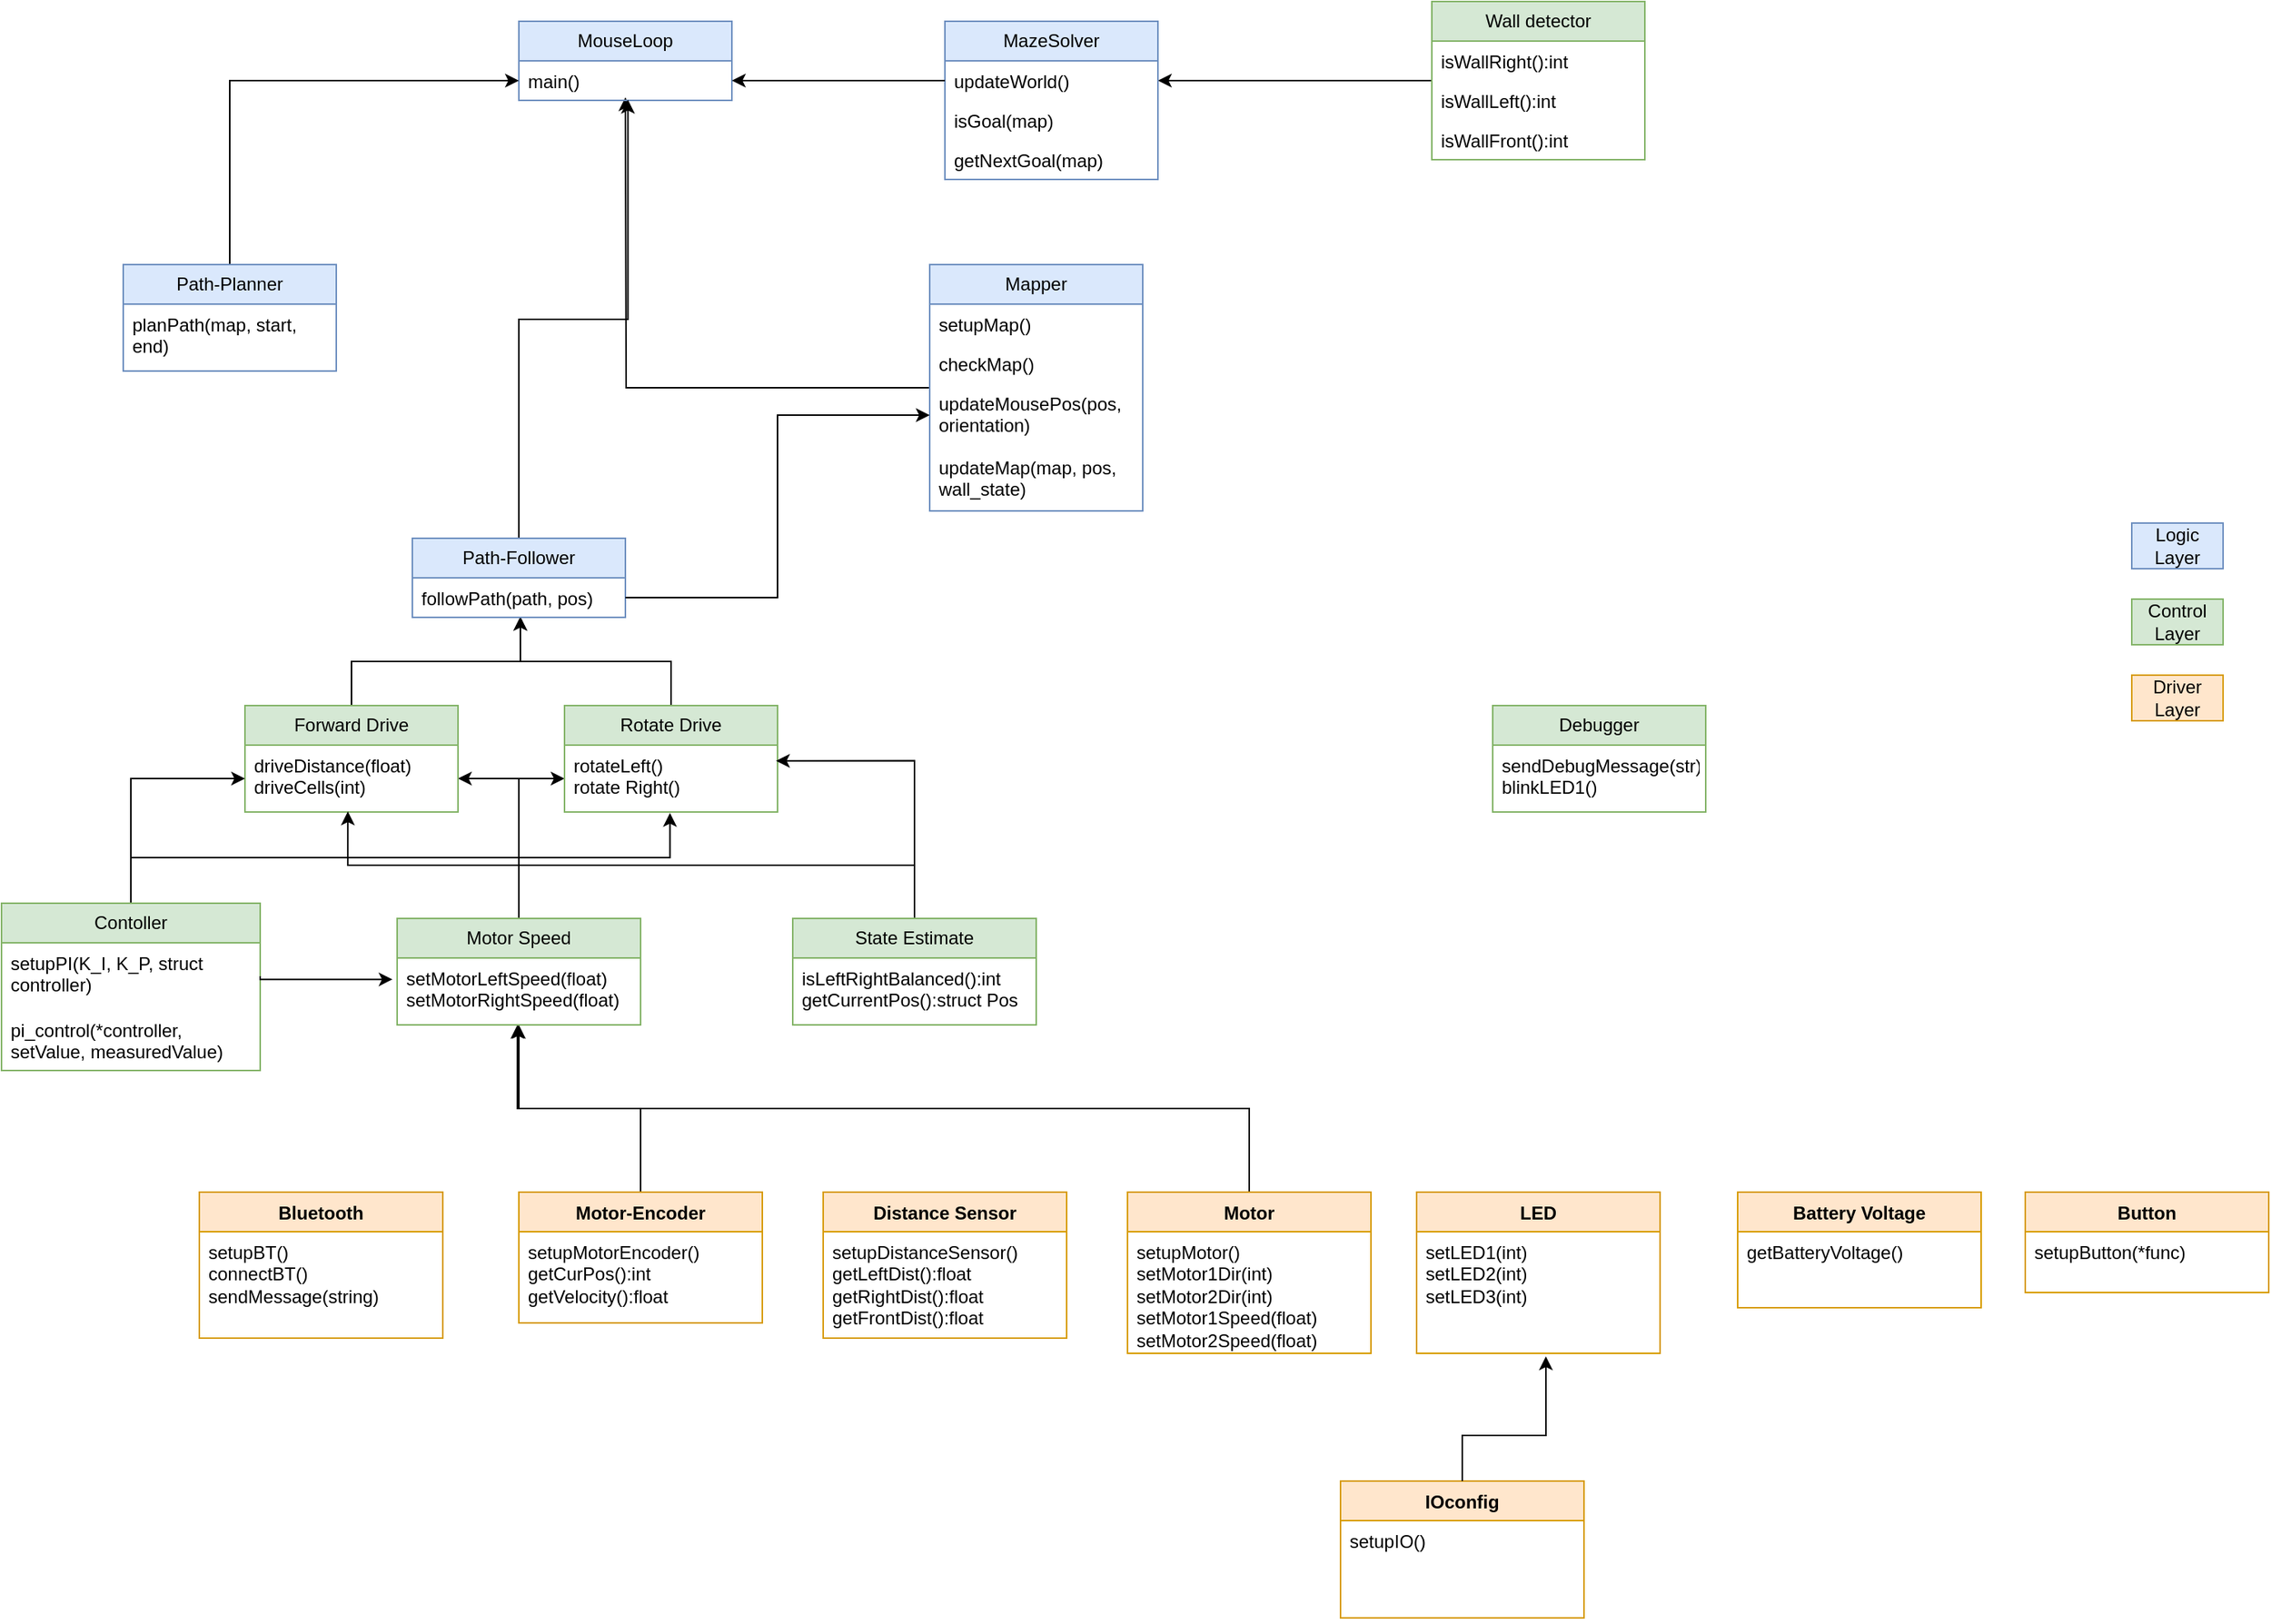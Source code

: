 <mxfile version="21.6.9" type="github">
  <diagram id="C5RBs43oDa-KdzZeNtuy" name="Page-1">
    <mxGraphModel dx="1457" dy="1589" grid="1" gridSize="10" guides="1" tooltips="1" connect="1" arrows="1" fold="1" page="1" pageScale="1" pageWidth="827" pageHeight="1169" math="0" shadow="0">
      <root>
        <mxCell id="WIyWlLk6GJQsqaUBKTNV-0" />
        <mxCell id="WIyWlLk6GJQsqaUBKTNV-1" parent="WIyWlLk6GJQsqaUBKTNV-0" />
        <mxCell id="czigmZRqxlCVBja09hjT-0" value="Bluetooth" style="swimlane;fontStyle=1;align=center;verticalAlign=top;childLayout=stackLayout;horizontal=1;startSize=26;horizontalStack=0;resizeParent=1;resizeParentMax=0;resizeLast=0;collapsible=1;marginBottom=0;whiteSpace=wrap;html=1;fillColor=#ffe6cc;strokeColor=#d79b00;" parent="WIyWlLk6GJQsqaUBKTNV-1" vertex="1">
          <mxGeometry x="70" y="520" width="160" height="96" as="geometry" />
        </mxCell>
        <mxCell id="czigmZRqxlCVBja09hjT-3" value="setupBT()&lt;br&gt;connectBT()&lt;br&gt;sendMessage(string)&lt;br&gt;" style="text;strokeColor=#d79b00;fillColor=none;align=left;verticalAlign=top;spacingLeft=4;spacingRight=4;overflow=hidden;rotatable=0;points=[[0,0.5],[1,0.5]];portConstraint=eastwest;whiteSpace=wrap;html=1;" parent="czigmZRqxlCVBja09hjT-0" vertex="1">
          <mxGeometry y="26" width="160" height="70" as="geometry" />
        </mxCell>
        <mxCell id="czigmZRqxlCVBja09hjT-52" value="" style="edgeStyle=orthogonalEdgeStyle;rounded=0;orthogonalLoop=1;jettySize=auto;html=1;" parent="WIyWlLk6GJQsqaUBKTNV-1" source="czigmZRqxlCVBja09hjT-4" target="czigmZRqxlCVBja09hjT-31" edge="1">
          <mxGeometry relative="1" as="geometry">
            <Array as="points">
              <mxPoint x="360" y="465" />
              <mxPoint x="280" y="465" />
            </Array>
          </mxGeometry>
        </mxCell>
        <mxCell id="czigmZRqxlCVBja09hjT-4" value="Motor-Encoder" style="swimlane;fontStyle=1;align=center;verticalAlign=top;childLayout=stackLayout;horizontal=1;startSize=26;horizontalStack=0;resizeParent=1;resizeParentMax=0;resizeLast=0;collapsible=1;marginBottom=0;whiteSpace=wrap;html=1;fillColor=#ffe6cc;strokeColor=#d79b00;" parent="WIyWlLk6GJQsqaUBKTNV-1" vertex="1">
          <mxGeometry x="280" y="520" width="160" height="86" as="geometry" />
        </mxCell>
        <mxCell id="czigmZRqxlCVBja09hjT-7" value="setupMotorEncoder()&lt;br&gt;getCurPos():int&lt;br&gt;getVelocity():float&lt;br&gt;&lt;br&gt;" style="text;strokeColor=#d79b00;fillColor=none;align=left;verticalAlign=top;spacingLeft=4;spacingRight=4;overflow=hidden;rotatable=0;points=[[0,0.5],[1,0.5]];portConstraint=eastwest;whiteSpace=wrap;html=1;" parent="czigmZRqxlCVBja09hjT-4" vertex="1">
          <mxGeometry y="26" width="160" height="60" as="geometry" />
        </mxCell>
        <mxCell id="czigmZRqxlCVBja09hjT-8" value="Distance Sensor" style="swimlane;fontStyle=1;align=center;verticalAlign=top;childLayout=stackLayout;horizontal=1;startSize=26;horizontalStack=0;resizeParent=1;resizeParentMax=0;resizeLast=0;collapsible=1;marginBottom=0;whiteSpace=wrap;html=1;fillColor=#ffe6cc;strokeColor=#d79b00;" parent="WIyWlLk6GJQsqaUBKTNV-1" vertex="1">
          <mxGeometry x="480" y="520" width="160" height="96" as="geometry" />
        </mxCell>
        <mxCell id="czigmZRqxlCVBja09hjT-11" value="setupDistanceSensor()&lt;br&gt;getLeftDist():float&lt;br&gt;getRightDist():float&lt;br&gt;getFrontDist():float" style="text;strokeColor=#d79b00;fillColor=none;align=left;verticalAlign=top;spacingLeft=4;spacingRight=4;overflow=hidden;rotatable=0;points=[[0,0.5],[1,0.5]];portConstraint=eastwest;whiteSpace=wrap;html=1;" parent="czigmZRqxlCVBja09hjT-8" vertex="1">
          <mxGeometry y="26" width="160" height="70" as="geometry" />
        </mxCell>
        <mxCell id="czigmZRqxlCVBja09hjT-51" style="edgeStyle=orthogonalEdgeStyle;rounded=0;orthogonalLoop=1;jettySize=auto;html=1;entryX=0.494;entryY=1;entryDx=0;entryDy=0;entryPerimeter=0;" parent="WIyWlLk6GJQsqaUBKTNV-1" source="czigmZRqxlCVBja09hjT-12" target="czigmZRqxlCVBja09hjT-31" edge="1">
          <mxGeometry relative="1" as="geometry" />
        </mxCell>
        <mxCell id="czigmZRqxlCVBja09hjT-12" value="Motor" style="swimlane;fontStyle=1;align=center;verticalAlign=top;childLayout=stackLayout;horizontal=1;startSize=26;horizontalStack=0;resizeParent=1;resizeParentMax=0;resizeLast=0;collapsible=1;marginBottom=0;whiteSpace=wrap;html=1;fillColor=#ffe6cc;strokeColor=#d79b00;" parent="WIyWlLk6GJQsqaUBKTNV-1" vertex="1">
          <mxGeometry x="680" y="520" width="160" height="106" as="geometry" />
        </mxCell>
        <mxCell id="czigmZRqxlCVBja09hjT-15" value="setupMotor()&lt;br&gt;setMotor1Dir(int)&lt;br&gt;setMotor2Dir(int)&lt;br&gt;setMotor1Speed(float)&lt;br&gt;setMotor2Speed(float)" style="text;strokeColor=#d79b00;fillColor=none;align=left;verticalAlign=top;spacingLeft=4;spacingRight=4;overflow=hidden;rotatable=0;points=[[0,0.5],[1,0.5]];portConstraint=eastwest;whiteSpace=wrap;html=1;" parent="czigmZRqxlCVBja09hjT-12" vertex="1">
          <mxGeometry y="26" width="160" height="80" as="geometry" />
        </mxCell>
        <mxCell id="czigmZRqxlCVBja09hjT-16" value="LED" style="swimlane;fontStyle=1;align=center;verticalAlign=top;childLayout=stackLayout;horizontal=1;startSize=26;horizontalStack=0;resizeParent=1;resizeParentMax=0;resizeLast=0;collapsible=1;marginBottom=0;whiteSpace=wrap;html=1;fillColor=#ffe6cc;strokeColor=#d79b00;" parent="WIyWlLk6GJQsqaUBKTNV-1" vertex="1">
          <mxGeometry x="870" y="520" width="160" height="106" as="geometry" />
        </mxCell>
        <mxCell id="czigmZRqxlCVBja09hjT-19" value="setLED1(int)&lt;br&gt;setLED2(int)&lt;br&gt;setLED3(int)" style="text;strokeColor=#d79b00;fillColor=none;align=left;verticalAlign=top;spacingLeft=4;spacingRight=4;overflow=hidden;rotatable=0;points=[[0,0.5],[1,0.5]];portConstraint=eastwest;whiteSpace=wrap;html=1;" parent="czigmZRqxlCVBja09hjT-16" vertex="1">
          <mxGeometry y="26" width="160" height="80" as="geometry" />
        </mxCell>
        <mxCell id="czigmZRqxlCVBja09hjT-20" value="Battery Voltage" style="swimlane;fontStyle=1;align=center;verticalAlign=top;childLayout=stackLayout;horizontal=1;startSize=26;horizontalStack=0;resizeParent=1;resizeParentMax=0;resizeLast=0;collapsible=1;marginBottom=0;whiteSpace=wrap;html=1;fillColor=#ffe6cc;strokeColor=#d79b00;" parent="WIyWlLk6GJQsqaUBKTNV-1" vertex="1">
          <mxGeometry x="1081" y="520" width="160" height="76" as="geometry" />
        </mxCell>
        <mxCell id="czigmZRqxlCVBja09hjT-23" value="getBatteryVoltage()" style="text;strokeColor=#d79b00;fillColor=none;align=left;verticalAlign=top;spacingLeft=4;spacingRight=4;overflow=hidden;rotatable=0;points=[[0,0.5],[1,0.5]];portConstraint=eastwest;whiteSpace=wrap;html=1;" parent="czigmZRqxlCVBja09hjT-20" vertex="1">
          <mxGeometry y="26" width="160" height="50" as="geometry" />
        </mxCell>
        <mxCell id="czigmZRqxlCVBja09hjT-26" value="Button" style="swimlane;fontStyle=1;align=center;verticalAlign=top;childLayout=stackLayout;horizontal=1;startSize=26;horizontalStack=0;resizeParent=1;resizeParentMax=0;resizeLast=0;collapsible=1;marginBottom=0;whiteSpace=wrap;html=1;fillColor=#ffe6cc;strokeColor=#d79b00;" parent="WIyWlLk6GJQsqaUBKTNV-1" vertex="1">
          <mxGeometry x="1270" y="520" width="160" height="66" as="geometry" />
        </mxCell>
        <mxCell id="czigmZRqxlCVBja09hjT-29" value="setupButton(*func)" style="text;strokeColor=#d79b00;fillColor=none;align=left;verticalAlign=top;spacingLeft=4;spacingRight=4;overflow=hidden;rotatable=0;points=[[0,0.5],[1,0.5]];portConstraint=eastwest;whiteSpace=wrap;html=1;" parent="czigmZRqxlCVBja09hjT-26" vertex="1">
          <mxGeometry y="26" width="160" height="40" as="geometry" />
        </mxCell>
        <mxCell id="czigmZRqxlCVBja09hjT-46" style="edgeStyle=orthogonalEdgeStyle;rounded=0;orthogonalLoop=1;jettySize=auto;html=1;entryX=0;entryY=0.5;entryDx=0;entryDy=0;" parent="WIyWlLk6GJQsqaUBKTNV-1" source="czigmZRqxlCVBja09hjT-30" target="czigmZRqxlCVBja09hjT-37" edge="1">
          <mxGeometry relative="1" as="geometry" />
        </mxCell>
        <mxCell id="czigmZRqxlCVBja09hjT-63" style="edgeStyle=orthogonalEdgeStyle;rounded=0;orthogonalLoop=1;jettySize=auto;html=1;" parent="WIyWlLk6GJQsqaUBKTNV-1" source="czigmZRqxlCVBja09hjT-30" target="czigmZRqxlCVBja09hjT-57" edge="1">
          <mxGeometry relative="1" as="geometry" />
        </mxCell>
        <mxCell id="czigmZRqxlCVBja09hjT-30" value="Motor Speed" style="swimlane;fontStyle=0;childLayout=stackLayout;horizontal=1;startSize=26;fillColor=#d5e8d4;horizontalStack=0;resizeParent=1;resizeParentMax=0;resizeLast=0;collapsible=1;marginBottom=0;whiteSpace=wrap;html=1;strokeColor=#82b366;" parent="WIyWlLk6GJQsqaUBKTNV-1" vertex="1">
          <mxGeometry x="200" y="340" width="160" height="70" as="geometry" />
        </mxCell>
        <mxCell id="czigmZRqxlCVBja09hjT-31" value="setMotorLeftSpeed(float)&lt;br&gt;setMotorRightSpeed(float)&lt;br&gt;" style="text;strokeColor=none;fillColor=none;align=left;verticalAlign=top;spacingLeft=4;spacingRight=4;overflow=hidden;rotatable=0;points=[[0,0.5],[1,0.5]];portConstraint=eastwest;whiteSpace=wrap;html=1;" parent="czigmZRqxlCVBja09hjT-30" vertex="1">
          <mxGeometry y="26" width="160" height="44" as="geometry" />
        </mxCell>
        <mxCell id="czigmZRqxlCVBja09hjT-99" style="edgeStyle=orthogonalEdgeStyle;rounded=0;orthogonalLoop=1;jettySize=auto;html=1;entryX=0.507;entryY=0.987;entryDx=0;entryDy=0;entryPerimeter=0;" parent="WIyWlLk6GJQsqaUBKTNV-1" source="czigmZRqxlCVBja09hjT-34" target="czigmZRqxlCVBja09hjT-86" edge="1">
          <mxGeometry relative="1" as="geometry" />
        </mxCell>
        <mxCell id="czigmZRqxlCVBja09hjT-34" value="Forward Drive" style="swimlane;fontStyle=0;childLayout=stackLayout;horizontal=1;startSize=26;fillColor=#d5e8d4;horizontalStack=0;resizeParent=1;resizeParentMax=0;resizeLast=0;collapsible=1;marginBottom=0;whiteSpace=wrap;html=1;strokeColor=#82b366;" parent="WIyWlLk6GJQsqaUBKTNV-1" vertex="1">
          <mxGeometry x="100" y="200" width="140" height="70" as="geometry" />
        </mxCell>
        <mxCell id="czigmZRqxlCVBja09hjT-57" value="driveDistance(float)&lt;br&gt;driveCells(int)" style="text;strokeColor=none;fillColor=none;align=left;verticalAlign=top;spacingLeft=4;spacingRight=4;overflow=hidden;rotatable=0;points=[[0,0.5],[1,0.5]];portConstraint=eastwest;whiteSpace=wrap;html=1;" parent="czigmZRqxlCVBja09hjT-34" vertex="1">
          <mxGeometry y="26" width="140" height="44" as="geometry" />
        </mxCell>
        <mxCell id="czigmZRqxlCVBja09hjT-100" style="edgeStyle=orthogonalEdgeStyle;rounded=0;orthogonalLoop=1;jettySize=auto;html=1;entryX=0.507;entryY=0.987;entryDx=0;entryDy=0;entryPerimeter=0;" parent="WIyWlLk6GJQsqaUBKTNV-1" source="czigmZRqxlCVBja09hjT-36" target="czigmZRqxlCVBja09hjT-86" edge="1">
          <mxGeometry relative="1" as="geometry" />
        </mxCell>
        <mxCell id="czigmZRqxlCVBja09hjT-36" value="Rotate Drive" style="swimlane;fontStyle=0;childLayout=stackLayout;horizontal=1;startSize=26;fillColor=#d5e8d4;horizontalStack=0;resizeParent=1;resizeParentMax=0;resizeLast=0;collapsible=1;marginBottom=0;whiteSpace=wrap;html=1;strokeColor=#82b366;" parent="WIyWlLk6GJQsqaUBKTNV-1" vertex="1">
          <mxGeometry x="310" y="200" width="140" height="70" as="geometry" />
        </mxCell>
        <mxCell id="czigmZRqxlCVBja09hjT-37" value="rotateLeft()&lt;br&gt;rotate Right()" style="text;strokeColor=none;fillColor=none;align=left;verticalAlign=top;spacingLeft=4;spacingRight=4;overflow=hidden;rotatable=0;points=[[0,0.5],[1,0.5]];portConstraint=eastwest;whiteSpace=wrap;html=1;" parent="czigmZRqxlCVBja09hjT-36" vertex="1">
          <mxGeometry y="26" width="140" height="44" as="geometry" />
        </mxCell>
        <mxCell id="czigmZRqxlCVBja09hjT-110" style="edgeStyle=orthogonalEdgeStyle;rounded=0;orthogonalLoop=1;jettySize=auto;html=1;entryX=0.483;entryY=0.992;entryDx=0;entryDy=0;entryPerimeter=0;" parent="WIyWlLk6GJQsqaUBKTNV-1" source="czigmZRqxlCVBja09hjT-38" target="czigmZRqxlCVBja09hjT-57" edge="1">
          <mxGeometry relative="1" as="geometry" />
        </mxCell>
        <mxCell id="czigmZRqxlCVBja09hjT-111" style="edgeStyle=orthogonalEdgeStyle;rounded=0;orthogonalLoop=1;jettySize=auto;html=1;entryX=0.993;entryY=0.235;entryDx=0;entryDy=0;entryPerimeter=0;" parent="WIyWlLk6GJQsqaUBKTNV-1" source="czigmZRqxlCVBja09hjT-38" target="czigmZRqxlCVBja09hjT-37" edge="1">
          <mxGeometry relative="1" as="geometry" />
        </mxCell>
        <mxCell id="czigmZRqxlCVBja09hjT-38" value="State Estimate" style="swimlane;fontStyle=0;childLayout=stackLayout;horizontal=1;startSize=26;fillColor=#d5e8d4;horizontalStack=0;resizeParent=1;resizeParentMax=0;resizeLast=0;collapsible=1;marginBottom=0;whiteSpace=wrap;html=1;strokeColor=#82b366;" parent="WIyWlLk6GJQsqaUBKTNV-1" vertex="1">
          <mxGeometry x="460" y="340" width="160" height="70" as="geometry" />
        </mxCell>
        <mxCell id="czigmZRqxlCVBja09hjT-39" value="isLeftRightBalanced():int&lt;br&gt;getCurrentPos():struct Pos" style="text;strokeColor=none;fillColor=none;align=left;verticalAlign=top;spacingLeft=4;spacingRight=4;overflow=hidden;rotatable=0;points=[[0,0.5],[1,0.5]];portConstraint=eastwest;whiteSpace=wrap;html=1;" parent="czigmZRqxlCVBja09hjT-38" vertex="1">
          <mxGeometry y="26" width="160" height="44" as="geometry" />
        </mxCell>
        <mxCell id="czigmZRqxlCVBja09hjT-106" style="edgeStyle=orthogonalEdgeStyle;rounded=0;orthogonalLoop=1;jettySize=auto;html=1;entryX=1;entryY=0.5;entryDx=0;entryDy=0;" parent="WIyWlLk6GJQsqaUBKTNV-1" source="czigmZRqxlCVBja09hjT-40" target="czigmZRqxlCVBja09hjT-93" edge="1">
          <mxGeometry relative="1" as="geometry" />
        </mxCell>
        <mxCell id="czigmZRqxlCVBja09hjT-40" value="Wall detector" style="swimlane;fontStyle=0;childLayout=stackLayout;horizontal=1;startSize=26;fillColor=#d5e8d4;horizontalStack=0;resizeParent=1;resizeParentMax=0;resizeLast=0;collapsible=1;marginBottom=0;whiteSpace=wrap;html=1;strokeColor=#82b366;" parent="WIyWlLk6GJQsqaUBKTNV-1" vertex="1">
          <mxGeometry x="880" y="-263" width="140" height="104" as="geometry" />
        </mxCell>
        <mxCell id="czigmZRqxlCVBja09hjT-61" value="isWallRight():int" style="text;strokeColor=none;fillColor=none;align=left;verticalAlign=top;spacingLeft=4;spacingRight=4;overflow=hidden;rotatable=0;points=[[0,0.5],[1,0.5]];portConstraint=eastwest;whiteSpace=wrap;html=1;" parent="czigmZRqxlCVBja09hjT-40" vertex="1">
          <mxGeometry y="26" width="140" height="26" as="geometry" />
        </mxCell>
        <mxCell id="czigmZRqxlCVBja09hjT-41" value="isWallLeft():int&lt;br&gt;" style="text;strokeColor=none;fillColor=none;align=left;verticalAlign=top;spacingLeft=4;spacingRight=4;overflow=hidden;rotatable=0;points=[[0,0.5],[1,0.5]];portConstraint=eastwest;whiteSpace=wrap;html=1;" parent="czigmZRqxlCVBja09hjT-40" vertex="1">
          <mxGeometry y="52" width="140" height="26" as="geometry" />
        </mxCell>
        <mxCell id="czigmZRqxlCVBja09hjT-62" value="isWallFront():int" style="text;strokeColor=none;fillColor=none;align=left;verticalAlign=top;spacingLeft=4;spacingRight=4;overflow=hidden;rotatable=0;points=[[0,0.5],[1,0.5]];portConstraint=eastwest;whiteSpace=wrap;html=1;" parent="czigmZRqxlCVBja09hjT-40" vertex="1">
          <mxGeometry y="78" width="140" height="26" as="geometry" />
        </mxCell>
        <mxCell id="czigmZRqxlCVBja09hjT-42" value="Debugger" style="swimlane;fontStyle=0;childLayout=stackLayout;horizontal=1;startSize=26;fillColor=#d5e8d4;horizontalStack=0;resizeParent=1;resizeParentMax=0;resizeLast=0;collapsible=1;marginBottom=0;whiteSpace=wrap;html=1;strokeColor=#82b366;" parent="WIyWlLk6GJQsqaUBKTNV-1" vertex="1">
          <mxGeometry x="920" y="200" width="140" height="70" as="geometry" />
        </mxCell>
        <mxCell id="czigmZRqxlCVBja09hjT-43" value="sendDebugMessage(str)&lt;br&gt;blinkLED1()" style="text;strokeColor=none;fillColor=none;align=left;verticalAlign=top;spacingLeft=4;spacingRight=4;overflow=hidden;rotatable=0;points=[[0,0.5],[1,0.5]];portConstraint=eastwest;whiteSpace=wrap;html=1;" parent="czigmZRqxlCVBja09hjT-42" vertex="1">
          <mxGeometry y="26" width="140" height="44" as="geometry" />
        </mxCell>
        <mxCell id="czigmZRqxlCVBja09hjT-65" style="edgeStyle=orthogonalEdgeStyle;rounded=0;orthogonalLoop=1;jettySize=auto;html=1;entryX=0;entryY=0.5;entryDx=0;entryDy=0;" parent="WIyWlLk6GJQsqaUBKTNV-1" source="czigmZRqxlCVBja09hjT-53" target="czigmZRqxlCVBja09hjT-57" edge="1">
          <mxGeometry relative="1" as="geometry" />
        </mxCell>
        <mxCell id="czigmZRqxlCVBja09hjT-66" style="edgeStyle=orthogonalEdgeStyle;rounded=0;orthogonalLoop=1;jettySize=auto;html=1;entryX=0.495;entryY=1.015;entryDx=0;entryDy=0;entryPerimeter=0;" parent="WIyWlLk6GJQsqaUBKTNV-1" source="czigmZRqxlCVBja09hjT-53" target="czigmZRqxlCVBja09hjT-37" edge="1">
          <mxGeometry relative="1" as="geometry" />
        </mxCell>
        <mxCell id="czigmZRqxlCVBja09hjT-53" value="Contoller" style="swimlane;fontStyle=0;childLayout=stackLayout;horizontal=1;startSize=26;fillColor=#d5e8d4;horizontalStack=0;resizeParent=1;resizeParentMax=0;resizeLast=0;collapsible=1;marginBottom=0;whiteSpace=wrap;html=1;strokeColor=#82b366;" parent="WIyWlLk6GJQsqaUBKTNV-1" vertex="1">
          <mxGeometry x="-60" y="330" width="170" height="110" as="geometry" />
        </mxCell>
        <mxCell id="czigmZRqxlCVBja09hjT-54" value="setupPI(K_I, K_P, struct controller)" style="text;strokeColor=none;fillColor=none;align=left;verticalAlign=top;spacingLeft=4;spacingRight=4;overflow=hidden;rotatable=0;points=[[0,0.5],[1,0.5]];portConstraint=eastwest;whiteSpace=wrap;html=1;" parent="czigmZRqxlCVBja09hjT-53" vertex="1">
          <mxGeometry y="26" width="170" height="44" as="geometry" />
        </mxCell>
        <mxCell id="czigmZRqxlCVBja09hjT-56" value="pi_control(*controller, setValue, measuredValue)" style="text;strokeColor=none;fillColor=none;align=left;verticalAlign=top;spacingLeft=4;spacingRight=4;overflow=hidden;rotatable=0;points=[[0,0.5],[1,0.5]];portConstraint=eastwest;whiteSpace=wrap;html=1;" parent="czigmZRqxlCVBja09hjT-53" vertex="1">
          <mxGeometry y="70" width="170" height="40" as="geometry" />
        </mxCell>
        <mxCell id="czigmZRqxlCVBja09hjT-67" style="edgeStyle=orthogonalEdgeStyle;rounded=0;orthogonalLoop=1;jettySize=auto;html=1;exitX=1;exitY=0.5;exitDx=0;exitDy=0;entryX=-0.019;entryY=0.32;entryDx=0;entryDy=0;entryPerimeter=0;" parent="WIyWlLk6GJQsqaUBKTNV-1" source="czigmZRqxlCVBja09hjT-54" target="czigmZRqxlCVBja09hjT-31" edge="1">
          <mxGeometry relative="1" as="geometry">
            <Array as="points">
              <mxPoint x="110" y="380" />
            </Array>
          </mxGeometry>
        </mxCell>
        <mxCell id="czigmZRqxlCVBja09hjT-103" style="edgeStyle=orthogonalEdgeStyle;rounded=0;orthogonalLoop=1;jettySize=auto;html=1;" parent="WIyWlLk6GJQsqaUBKTNV-1" source="czigmZRqxlCVBja09hjT-68" edge="1">
          <mxGeometry relative="1" as="geometry">
            <mxPoint x="350" y="-200" as="targetPoint" />
          </mxGeometry>
        </mxCell>
        <mxCell id="czigmZRqxlCVBja09hjT-68" value="Mapper" style="swimlane;fontStyle=0;childLayout=stackLayout;horizontal=1;startSize=26;fillColor=#dae8fc;horizontalStack=0;resizeParent=1;resizeParentMax=0;resizeLast=0;collapsible=1;marginBottom=0;whiteSpace=wrap;html=1;strokeColor=#6c8ebf;" parent="WIyWlLk6GJQsqaUBKTNV-1" vertex="1">
          <mxGeometry x="550" y="-90" width="140" height="162" as="geometry" />
        </mxCell>
        <mxCell id="czigmZRqxlCVBja09hjT-70" value="setupMap()" style="text;strokeColor=none;fillColor=none;align=left;verticalAlign=top;spacingLeft=4;spacingRight=4;overflow=hidden;rotatable=0;points=[[0,0.5],[1,0.5]];portConstraint=eastwest;whiteSpace=wrap;html=1;" parent="czigmZRqxlCVBja09hjT-68" vertex="1">
          <mxGeometry y="26" width="140" height="26" as="geometry" />
        </mxCell>
        <mxCell id="czigmZRqxlCVBja09hjT-80" value="checkMap()" style="text;strokeColor=none;fillColor=none;align=left;verticalAlign=top;spacingLeft=4;spacingRight=4;overflow=hidden;rotatable=0;points=[[0,0.5],[1,0.5]];portConstraint=eastwest;whiteSpace=wrap;html=1;" parent="czigmZRqxlCVBja09hjT-68" vertex="1">
          <mxGeometry y="52" width="140" height="26" as="geometry" />
        </mxCell>
        <mxCell id="czigmZRqxlCVBja09hjT-94" value="updateMousePos(pos, orientation)" style="text;strokeColor=none;fillColor=none;align=left;verticalAlign=top;spacingLeft=4;spacingRight=4;overflow=hidden;rotatable=0;points=[[0,0.5],[1,0.5]];portConstraint=eastwest;whiteSpace=wrap;html=1;" parent="czigmZRqxlCVBja09hjT-68" vertex="1">
          <mxGeometry y="78" width="140" height="42" as="geometry" />
        </mxCell>
        <mxCell id="czigmZRqxlCVBja09hjT-71" value="updateMap(map, pos, wall_state)" style="text;strokeColor=none;fillColor=none;align=left;verticalAlign=top;spacingLeft=4;spacingRight=4;overflow=hidden;rotatable=0;points=[[0,0.5],[1,0.5]];portConstraint=eastwest;whiteSpace=wrap;html=1;" parent="czigmZRqxlCVBja09hjT-68" vertex="1">
          <mxGeometry y="120" width="140" height="42" as="geometry" />
        </mxCell>
        <mxCell id="czigmZRqxlCVBja09hjT-74" value="MouseLoop" style="swimlane;fontStyle=0;childLayout=stackLayout;horizontal=1;startSize=26;fillColor=#dae8fc;horizontalStack=0;resizeParent=1;resizeParentMax=0;resizeLast=0;collapsible=1;marginBottom=0;whiteSpace=wrap;html=1;strokeColor=#6c8ebf;" parent="WIyWlLk6GJQsqaUBKTNV-1" vertex="1">
          <mxGeometry x="280" y="-250" width="140" height="52" as="geometry" />
        </mxCell>
        <mxCell id="czigmZRqxlCVBja09hjT-75" value="main()" style="text;strokeColor=none;fillColor=none;align=left;verticalAlign=top;spacingLeft=4;spacingRight=4;overflow=hidden;rotatable=0;points=[[0,0.5],[1,0.5]];portConstraint=eastwest;whiteSpace=wrap;html=1;" parent="czigmZRqxlCVBja09hjT-74" vertex="1">
          <mxGeometry y="26" width="140" height="26" as="geometry" />
        </mxCell>
        <mxCell id="czigmZRqxlCVBja09hjT-101" style="edgeStyle=orthogonalEdgeStyle;rounded=0;orthogonalLoop=1;jettySize=auto;html=1;" parent="WIyWlLk6GJQsqaUBKTNV-1" source="czigmZRqxlCVBja09hjT-81" target="czigmZRqxlCVBja09hjT-75" edge="1">
          <mxGeometry relative="1" as="geometry" />
        </mxCell>
        <mxCell id="czigmZRqxlCVBja09hjT-81" value="Path-Planner" style="swimlane;fontStyle=0;childLayout=stackLayout;horizontal=1;startSize=26;fillColor=#dae8fc;horizontalStack=0;resizeParent=1;resizeParentMax=0;resizeLast=0;collapsible=1;marginBottom=0;whiteSpace=wrap;html=1;strokeColor=#6c8ebf;" parent="WIyWlLk6GJQsqaUBKTNV-1" vertex="1">
          <mxGeometry x="20" y="-90" width="140" height="70" as="geometry" />
        </mxCell>
        <mxCell id="czigmZRqxlCVBja09hjT-83" value="planPath(map, start, end)" style="text;strokeColor=none;fillColor=none;align=left;verticalAlign=top;spacingLeft=4;spacingRight=4;overflow=hidden;rotatable=0;points=[[0,0.5],[1,0.5]];portConstraint=eastwest;whiteSpace=wrap;html=1;" parent="czigmZRqxlCVBja09hjT-81" vertex="1">
          <mxGeometry y="26" width="140" height="44" as="geometry" />
        </mxCell>
        <mxCell id="czigmZRqxlCVBja09hjT-102" style="edgeStyle=orthogonalEdgeStyle;rounded=0;orthogonalLoop=1;jettySize=auto;html=1;entryX=0.512;entryY=0.987;entryDx=0;entryDy=0;entryPerimeter=0;" parent="WIyWlLk6GJQsqaUBKTNV-1" source="czigmZRqxlCVBja09hjT-85" target="czigmZRqxlCVBja09hjT-75" edge="1">
          <mxGeometry relative="1" as="geometry" />
        </mxCell>
        <mxCell id="czigmZRqxlCVBja09hjT-85" value="Path-Follower" style="swimlane;fontStyle=0;childLayout=stackLayout;horizontal=1;startSize=26;fillColor=#dae8fc;horizontalStack=0;resizeParent=1;resizeParentMax=0;resizeLast=0;collapsible=1;marginBottom=0;whiteSpace=wrap;html=1;strokeColor=#6c8ebf;" parent="WIyWlLk6GJQsqaUBKTNV-1" vertex="1">
          <mxGeometry x="210" y="90" width="140" height="52" as="geometry" />
        </mxCell>
        <mxCell id="czigmZRqxlCVBja09hjT-86" value="followPath(path, pos)" style="text;strokeColor=none;fillColor=none;align=left;verticalAlign=top;spacingLeft=4;spacingRight=4;overflow=hidden;rotatable=0;points=[[0,0.5],[1,0.5]];portConstraint=eastwest;whiteSpace=wrap;html=1;" parent="czigmZRqxlCVBja09hjT-85" vertex="1">
          <mxGeometry y="26" width="140" height="26" as="geometry" />
        </mxCell>
        <mxCell id="czigmZRqxlCVBja09hjT-89" value="MazeSolver" style="swimlane;fontStyle=0;childLayout=stackLayout;horizontal=1;startSize=26;fillColor=#dae8fc;horizontalStack=0;resizeParent=1;resizeParentMax=0;resizeLast=0;collapsible=1;marginBottom=0;whiteSpace=wrap;html=1;strokeColor=#6c8ebf;" parent="WIyWlLk6GJQsqaUBKTNV-1" vertex="1">
          <mxGeometry x="560" y="-250" width="140" height="104" as="geometry" />
        </mxCell>
        <mxCell id="czigmZRqxlCVBja09hjT-93" value="updateWorld()" style="text;strokeColor=none;fillColor=none;align=left;verticalAlign=top;spacingLeft=4;spacingRight=4;overflow=hidden;rotatable=0;points=[[0,0.5],[1,0.5]];portConstraint=eastwest;whiteSpace=wrap;html=1;" parent="czigmZRqxlCVBja09hjT-89" vertex="1">
          <mxGeometry y="26" width="140" height="26" as="geometry" />
        </mxCell>
        <mxCell id="BMpjHLZUU6J1PY0x6JFE-0" value="isGoal(map)" style="text;strokeColor=none;fillColor=none;align=left;verticalAlign=top;spacingLeft=4;spacingRight=4;overflow=hidden;rotatable=0;points=[[0,0.5],[1,0.5]];portConstraint=eastwest;whiteSpace=wrap;html=1;" parent="czigmZRqxlCVBja09hjT-89" vertex="1">
          <mxGeometry y="52" width="140" height="26" as="geometry" />
        </mxCell>
        <mxCell id="czigmZRqxlCVBja09hjT-91" value="getNextGoal(map)" style="text;strokeColor=none;fillColor=none;align=left;verticalAlign=top;spacingLeft=4;spacingRight=4;overflow=hidden;rotatable=0;points=[[0,0.5],[1,0.5]];portConstraint=eastwest;whiteSpace=wrap;html=1;" parent="czigmZRqxlCVBja09hjT-89" vertex="1">
          <mxGeometry y="78" width="140" height="26" as="geometry" />
        </mxCell>
        <mxCell id="czigmZRqxlCVBja09hjT-104" style="edgeStyle=orthogonalEdgeStyle;rounded=0;orthogonalLoop=1;jettySize=auto;html=1;entryX=1;entryY=0.5;entryDx=0;entryDy=0;" parent="WIyWlLk6GJQsqaUBKTNV-1" source="czigmZRqxlCVBja09hjT-93" target="czigmZRqxlCVBja09hjT-75" edge="1">
          <mxGeometry relative="1" as="geometry" />
        </mxCell>
        <mxCell id="czigmZRqxlCVBja09hjT-105" style="edgeStyle=orthogonalEdgeStyle;rounded=0;orthogonalLoop=1;jettySize=auto;html=1;entryX=0;entryY=0.5;entryDx=0;entryDy=0;" parent="WIyWlLk6GJQsqaUBKTNV-1" source="czigmZRqxlCVBja09hjT-86" target="czigmZRqxlCVBja09hjT-94" edge="1">
          <mxGeometry relative="1" as="geometry" />
        </mxCell>
        <mxCell id="BMpjHLZUU6J1PY0x6JFE-3" value="Logic Layer" style="text;html=1;strokeColor=#6c8ebf;fillColor=#dae8fc;align=center;verticalAlign=middle;whiteSpace=wrap;rounded=0;" parent="WIyWlLk6GJQsqaUBKTNV-1" vertex="1">
          <mxGeometry x="1340" y="80" width="60" height="30" as="geometry" />
        </mxCell>
        <mxCell id="BMpjHLZUU6J1PY0x6JFE-4" value="Control Layer" style="text;html=1;strokeColor=#82b366;fillColor=#d5e8d4;align=center;verticalAlign=middle;whiteSpace=wrap;rounded=0;" parent="WIyWlLk6GJQsqaUBKTNV-1" vertex="1">
          <mxGeometry x="1340" y="130" width="60" height="30" as="geometry" />
        </mxCell>
        <mxCell id="BMpjHLZUU6J1PY0x6JFE-5" value="Driver Layer" style="text;html=1;strokeColor=#d79b00;fillColor=#ffe6cc;align=center;verticalAlign=middle;whiteSpace=wrap;rounded=0;" parent="WIyWlLk6GJQsqaUBKTNV-1" vertex="1">
          <mxGeometry x="1340" y="180" width="60" height="30" as="geometry" />
        </mxCell>
        <mxCell id="sBKcXWiqpbYNCpysFKwK-0" value="IOconfig" style="swimlane;fontStyle=1;align=center;verticalAlign=top;childLayout=stackLayout;horizontal=1;startSize=26;horizontalStack=0;resizeParent=1;resizeParentMax=0;resizeLast=0;collapsible=1;marginBottom=0;whiteSpace=wrap;html=1;fillColor=#ffe6cc;strokeColor=#d79b00;" parent="WIyWlLk6GJQsqaUBKTNV-1" vertex="1">
          <mxGeometry x="820" y="710" width="160" height="90" as="geometry" />
        </mxCell>
        <mxCell id="sBKcXWiqpbYNCpysFKwK-1" value="setupIO()" style="text;strokeColor=#d79b00;fillColor=none;align=left;verticalAlign=top;spacingLeft=4;spacingRight=4;overflow=hidden;rotatable=0;points=[[0,0.5],[1,0.5]];portConstraint=eastwest;whiteSpace=wrap;html=1;" parent="sBKcXWiqpbYNCpysFKwK-0" vertex="1">
          <mxGeometry y="26" width="160" height="64" as="geometry" />
        </mxCell>
        <mxCell id="sBKcXWiqpbYNCpysFKwK-2" value="" style="endArrow=classic;html=1;rounded=0;exitX=0.5;exitY=0;exitDx=0;exitDy=0;entryX=0.531;entryY=1.025;entryDx=0;entryDy=0;entryPerimeter=0;" parent="WIyWlLk6GJQsqaUBKTNV-1" source="sBKcXWiqpbYNCpysFKwK-0" target="czigmZRqxlCVBja09hjT-19" edge="1">
          <mxGeometry width="50" height="50" relative="1" as="geometry">
            <mxPoint x="900" y="690" as="sourcePoint" />
            <mxPoint x="950" y="640" as="targetPoint" />
            <Array as="points">
              <mxPoint x="900" y="680" />
              <mxPoint x="955" y="680" />
            </Array>
          </mxGeometry>
        </mxCell>
      </root>
    </mxGraphModel>
  </diagram>
</mxfile>
